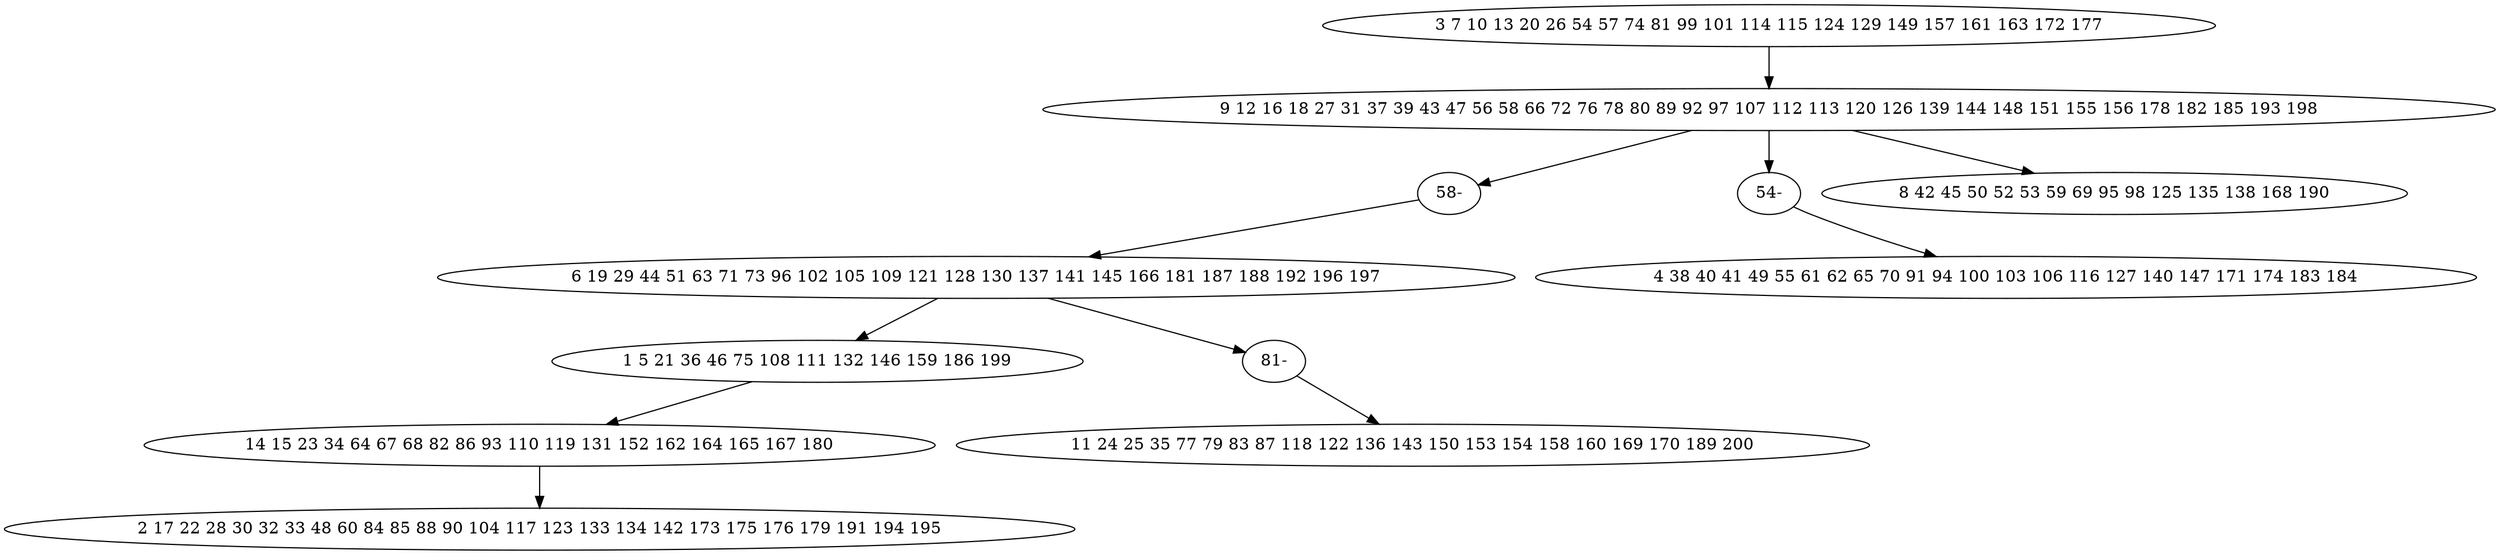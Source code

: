 digraph true_tree {
	"0" -> "1"
	"1" -> "10"
	"2" -> "3"
	"3" -> "4"
	"1" -> "9"
	"4" -> "6"
	"1" -> "7"
	"2" -> "11"
	"9" -> "5"
	"10" -> "2"
	"11" -> "8"
	"0" [label="3 7 10 13 20 26 54 57 74 81 99 101 114 115 124 129 149 157 161 163 172 177"];
	"1" [label="9 12 16 18 27 31 37 39 43 47 56 58 66 72 76 78 80 89 92 97 107 112 113 120 126 139 144 148 151 155 156 178 182 185 193 198"];
	"2" [label="6 19 29 44 51 63 71 73 96 102 105 109 121 128 130 137 141 145 166 181 187 188 192 196 197"];
	"3" [label="1 5 21 36 46 75 108 111 132 146 159 186 199"];
	"4" [label="14 15 23 34 64 67 68 82 86 93 110 119 131 152 162 164 165 167 180"];
	"5" [label="4 38 40 41 49 55 61 62 65 70 91 94 100 103 106 116 127 140 147 171 174 183 184"];
	"6" [label="2 17 22 28 30 32 33 48 60 84 85 88 90 104 117 123 133 134 142 173 175 176 179 191 194 195"];
	"7" [label="8 42 45 50 52 53 59 69 95 98 125 135 138 168 190"];
	"8" [label="11 24 25 35 77 79 83 87 118 122 136 143 150 153 154 158 160 169 170 189 200"];
	"9" [label="54-"];
	"10" [label="58-"];
	"11" [label="81-"];
}
